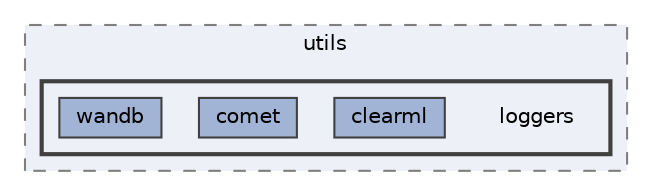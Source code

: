 digraph "C:/Users/dorij/OneDrive/Desktop/ur5/vision/yolo/utils/loggers"
{
 // LATEX_PDF_SIZE
  bgcolor="transparent";
  edge [fontname=Helvetica,fontsize=10,labelfontname=Helvetica,labelfontsize=10];
  node [fontname=Helvetica,fontsize=10,shape=box,height=0.2,width=0.4];
  compound=true
  subgraph clusterdir_be0f2cc99eff50f9f796998598f48c6b {
    graph [ bgcolor="#edf0f7", pencolor="grey50", label="utils", fontname=Helvetica,fontsize=10 style="filled,dashed", URL="dir_be0f2cc99eff50f9f796998598f48c6b.html",tooltip=""]
  subgraph clusterdir_7ebd8d0c3f9b3871db87ade2cca28b8a {
    graph [ bgcolor="#edf0f7", pencolor="grey25", label="", fontname=Helvetica,fontsize=10 style="filled,bold", URL="dir_7ebd8d0c3f9b3871db87ade2cca28b8a.html",tooltip=""]
    dir_7ebd8d0c3f9b3871db87ade2cca28b8a [shape=plaintext, label="loggers"];
  dir_de6b1a2c5e3376ca8068a68b62b7b88f [label="clearml", fillcolor="#a2b4d6", color="grey25", style="filled", URL="dir_de6b1a2c5e3376ca8068a68b62b7b88f.html",tooltip=""];
  dir_e65ce6538e6da60da9fa1738fff7d8a6 [label="comet", fillcolor="#a2b4d6", color="grey25", style="filled", URL="dir_e65ce6538e6da60da9fa1738fff7d8a6.html",tooltip=""];
  dir_726b63cd6f3f0c105524b85feb525b38 [label="wandb", fillcolor="#a2b4d6", color="grey25", style="filled", URL="dir_726b63cd6f3f0c105524b85feb525b38.html",tooltip=""];
  }
  }
}
